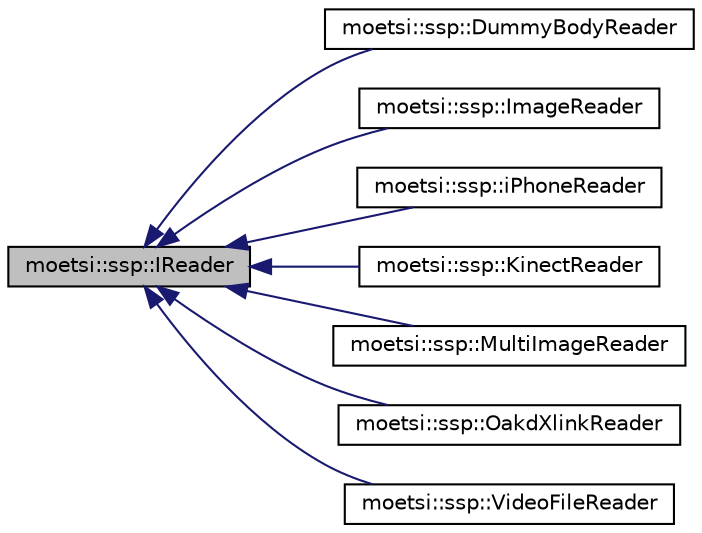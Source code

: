 digraph "moetsi::ssp::IReader"
{
 // LATEX_PDF_SIZE
  edge [fontname="Helvetica",fontsize="10",labelfontname="Helvetica",labelfontsize="10"];
  node [fontname="Helvetica",fontsize="10",shape=record];
  rankdir="LR";
  Node1 [label="moetsi::ssp::IReader",height=0.2,width=0.4,color="black", fillcolor="grey75", style="filled", fontcolor="black",tooltip="SSP reader interface - abstract class."];
  Node1 -> Node2 [dir="back",color="midnightblue",fontsize="10",style="solid",fontname="Helvetica"];
  Node2 [label="moetsi::ssp::DummyBodyReader",height=0.2,width=0.4,color="black", fillcolor="white", style="filled",URL="$classmoetsi_1_1ssp_1_1DummyBodyReader.html",tooltip=" "];
  Node1 -> Node3 [dir="back",color="midnightblue",fontsize="10",style="solid",fontname="Helvetica"];
  Node3 [label="moetsi::ssp::ImageReader",height=0.2,width=0.4,color="black", fillcolor="white", style="filled",URL="$classmoetsi_1_1ssp_1_1ImageReader.html",tooltip=" "];
  Node1 -> Node4 [dir="back",color="midnightblue",fontsize="10",style="solid",fontname="Helvetica"];
  Node4 [label="moetsi::ssp::iPhoneReader",height=0.2,width=0.4,color="black", fillcolor="white", style="filled",URL="$classmoetsi_1_1ssp_1_1iPhoneReader.html",tooltip=" "];
  Node1 -> Node5 [dir="back",color="midnightblue",fontsize="10",style="solid",fontname="Helvetica"];
  Node5 [label="moetsi::ssp::KinectReader",height=0.2,width=0.4,color="black", fillcolor="white", style="filled",URL="$classmoetsi_1_1ssp_1_1KinectReader.html",tooltip=" "];
  Node1 -> Node6 [dir="back",color="midnightblue",fontsize="10",style="solid",fontname="Helvetica"];
  Node6 [label="moetsi::ssp::MultiImageReader",height=0.2,width=0.4,color="black", fillcolor="white", style="filled",URL="$classmoetsi_1_1ssp_1_1MultiImageReader.html",tooltip=" "];
  Node1 -> Node7 [dir="back",color="midnightblue",fontsize="10",style="solid",fontname="Helvetica"];
  Node7 [label="moetsi::ssp::OakdXlinkReader",height=0.2,width=0.4,color="black", fillcolor="white", style="filled",URL="$classmoetsi_1_1ssp_1_1OakdXlinkReader.html",tooltip=" "];
  Node1 -> Node8 [dir="back",color="midnightblue",fontsize="10",style="solid",fontname="Helvetica"];
  Node8 [label="moetsi::ssp::VideoFileReader",height=0.2,width=0.4,color="black", fillcolor="white", style="filled",URL="$classmoetsi_1_1ssp_1_1VideoFileReader.html",tooltip=" "];
}
